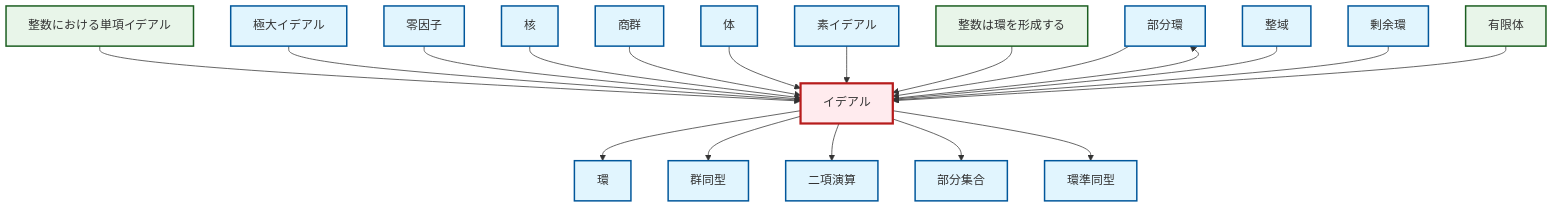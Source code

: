 graph TD
    classDef definition fill:#e1f5fe,stroke:#01579b,stroke-width:2px
    classDef theorem fill:#f3e5f5,stroke:#4a148c,stroke-width:2px
    classDef axiom fill:#fff3e0,stroke:#e65100,stroke-width:2px
    classDef example fill:#e8f5e9,stroke:#1b5e20,stroke-width:2px
    classDef current fill:#ffebee,stroke:#b71c1c,stroke-width:3px
    def-subring["部分環"]:::definition
    def-subset["部分集合"]:::definition
    def-maximal-ideal["極大イデアル"]:::definition
    ex-finite-field["有限体"]:::example
    ex-integers-ring["整数は環を形成する"]:::example
    def-ideal["イデアル"]:::definition
    def-prime-ideal["素イデアル"]:::definition
    def-integral-domain["整域"]:::definition
    def-field["体"]:::definition
    def-binary-operation["二項演算"]:::definition
    def-ring["環"]:::definition
    def-isomorphism["群同型"]:::definition
    ex-principal-ideal["整数における単項イデアル"]:::example
    def-kernel["核"]:::definition
    def-zero-divisor["零因子"]:::definition
    def-ring-homomorphism["環準同型"]:::definition
    def-quotient-group["商群"]:::definition
    def-quotient-ring["剰余環"]:::definition
    def-ideal --> def-ring
    def-ideal --> def-isomorphism
    def-ideal --> def-binary-operation
    ex-principal-ideal --> def-ideal
    def-ideal --> def-subset
    def-maximal-ideal --> def-ideal
    def-zero-divisor --> def-ideal
    def-kernel --> def-ideal
    def-quotient-group --> def-ideal
    def-subring --> def-ideal
    def-field --> def-ideal
    def-prime-ideal --> def-ideal
    ex-integers-ring --> def-ideal
    def-ideal --> def-ring-homomorphism
    def-ideal --> def-subring
    def-integral-domain --> def-ideal
    def-quotient-ring --> def-ideal
    ex-finite-field --> def-ideal
    class def-ideal current